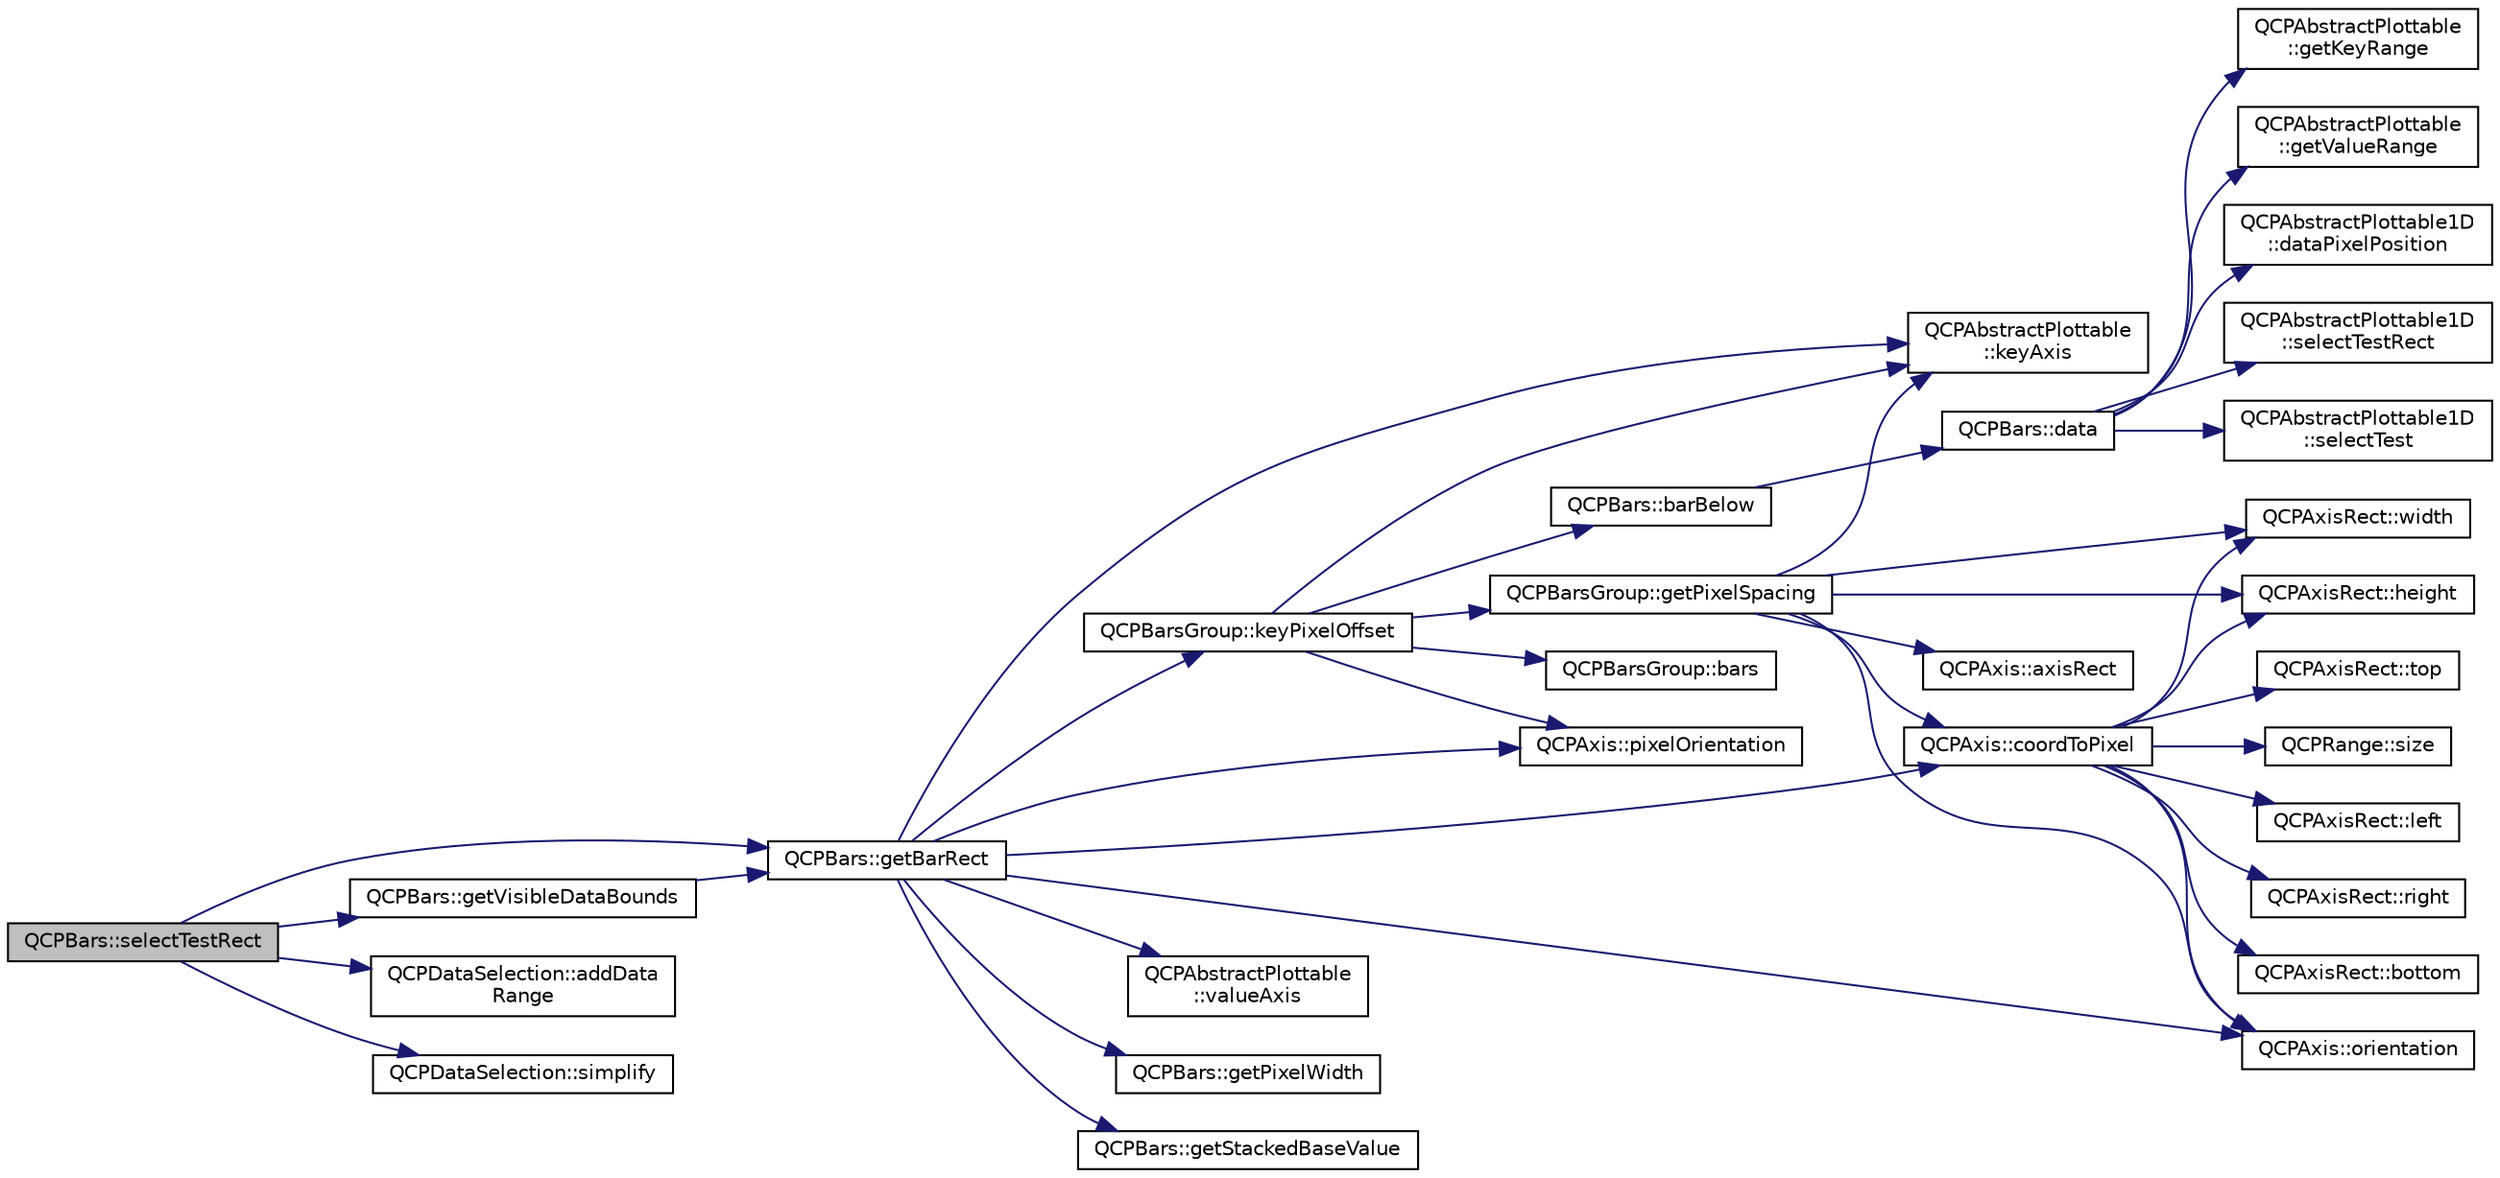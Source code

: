 digraph "QCPBars::selectTestRect"
{
  edge [fontname="Helvetica",fontsize="10",labelfontname="Helvetica",labelfontsize="10"];
  node [fontname="Helvetica",fontsize="10",shape=record];
  rankdir="LR";
  Node300 [label="QCPBars::selectTestRect",height=0.2,width=0.4,color="black", fillcolor="grey75", style="filled", fontcolor="black"];
  Node300 -> Node301 [color="midnightblue",fontsize="10",style="solid",fontname="Helvetica"];
  Node301 [label="QCPBars::getVisibleDataBounds",height=0.2,width=0.4,color="black", fillcolor="white", style="filled",URL="$class_q_c_p_bars.html#ac8b6b514a665a7bff4fb080413ba996a"];
  Node301 -> Node302 [color="midnightblue",fontsize="10",style="solid",fontname="Helvetica"];
  Node302 [label="QCPBars::getBarRect",height=0.2,width=0.4,color="black", fillcolor="white", style="filled",URL="$class_q_c_p_bars.html#a01b87e38e5d5089d214646d2af7896ea"];
  Node302 -> Node303 [color="midnightblue",fontsize="10",style="solid",fontname="Helvetica"];
  Node303 [label="QCPAbstractPlottable\l::keyAxis",height=0.2,width=0.4,color="black", fillcolor="white", style="filled",URL="$class_q_c_p_abstract_plottable.html#a2cdd6f0dd5e9a979037f86b4000d9cfe"];
  Node302 -> Node304 [color="midnightblue",fontsize="10",style="solid",fontname="Helvetica"];
  Node304 [label="QCPAbstractPlottable\l::valueAxis",height=0.2,width=0.4,color="black", fillcolor="white", style="filled",URL="$class_q_c_p_abstract_plottable.html#af47809a644a68ffd955fb30b01fb4f2f"];
  Node302 -> Node305 [color="midnightblue",fontsize="10",style="solid",fontname="Helvetica"];
  Node305 [label="QCPBars::getPixelWidth",height=0.2,width=0.4,color="black", fillcolor="white", style="filled",URL="$class_q_c_p_bars.html#ad87586cc5e9806740bc0e867667da409"];
  Node302 -> Node306 [color="midnightblue",fontsize="10",style="solid",fontname="Helvetica"];
  Node306 [label="QCPBars::getStackedBaseValue",height=0.2,width=0.4,color="black", fillcolor="white", style="filled",URL="$class_q_c_p_bars.html#a0ffd6e043876e13e89eaa54e9f8a04b9"];
  Node302 -> Node307 [color="midnightblue",fontsize="10",style="solid",fontname="Helvetica"];
  Node307 [label="QCPAxis::coordToPixel",height=0.2,width=0.4,color="black", fillcolor="white", style="filled",URL="$class_q_c_p_axis.html#af15d1b3a7f7e9b53d759d3ccff1fe4b4"];
  Node307 -> Node308 [color="midnightblue",fontsize="10",style="solid",fontname="Helvetica"];
  Node308 [label="QCPAxis::orientation",height=0.2,width=0.4,color="black", fillcolor="white", style="filled",URL="$class_q_c_p_axis.html#ab988ef4538e2655bb77bd138189cd42e"];
  Node307 -> Node309 [color="midnightblue",fontsize="10",style="solid",fontname="Helvetica"];
  Node309 [label="QCPRange::size",height=0.2,width=0.4,color="black", fillcolor="white", style="filled",URL="$class_q_c_p_range.html#a62326e7cc4316b96df6a60813230e63f"];
  Node307 -> Node310 [color="midnightblue",fontsize="10",style="solid",fontname="Helvetica"];
  Node310 [label="QCPAxisRect::width",height=0.2,width=0.4,color="black", fillcolor="white", style="filled",URL="$class_q_c_p_axis_rect.html#a204645398a4f9d0b0189385c7c2cfb91"];
  Node307 -> Node311 [color="midnightblue",fontsize="10",style="solid",fontname="Helvetica"];
  Node311 [label="QCPAxisRect::left",height=0.2,width=0.4,color="black", fillcolor="white", style="filled",URL="$class_q_c_p_axis_rect.html#afb4a3de02046b20b9310bdb8fca781c3"];
  Node307 -> Node312 [color="midnightblue",fontsize="10",style="solid",fontname="Helvetica"];
  Node312 [label="QCPAxisRect::right",height=0.2,width=0.4,color="black", fillcolor="white", style="filled",URL="$class_q_c_p_axis_rect.html#a3f819d4a1b2193723d1fdafc573eea10"];
  Node307 -> Node313 [color="midnightblue",fontsize="10",style="solid",fontname="Helvetica"];
  Node313 [label="QCPAxisRect::bottom",height=0.2,width=0.4,color="black", fillcolor="white", style="filled",URL="$class_q_c_p_axis_rect.html#acefdf1abaa8a8ab681e906cc2be9581e"];
  Node307 -> Node314 [color="midnightblue",fontsize="10",style="solid",fontname="Helvetica"];
  Node314 [label="QCPAxisRect::height",height=0.2,width=0.4,color="black", fillcolor="white", style="filled",URL="$class_q_c_p_axis_rect.html#acc4377809e79d9a089ab790f39429b0d"];
  Node307 -> Node315 [color="midnightblue",fontsize="10",style="solid",fontname="Helvetica"];
  Node315 [label="QCPAxisRect::top",height=0.2,width=0.4,color="black", fillcolor="white", style="filled",URL="$class_q_c_p_axis_rect.html#a45dbad181cbb9f09d068dbb76c817c95"];
  Node302 -> Node316 [color="midnightblue",fontsize="10",style="solid",fontname="Helvetica"];
  Node316 [label="QCPBarsGroup::keyPixelOffset",height=0.2,width=0.4,color="black", fillcolor="white", style="filled",URL="$class_q_c_p_bars_group.html#a8e2ca6002e7bab49670144d048a2bcc9"];
  Node316 -> Node317 [color="midnightblue",fontsize="10",style="solid",fontname="Helvetica"];
  Node317 [label="QCPBars::barBelow",height=0.2,width=0.4,color="black", fillcolor="white", style="filled",URL="$class_q_c_p_bars.html#a1b58664864b141f45e02044a855b3213"];
  Node317 -> Node318 [color="midnightblue",fontsize="10",style="solid",fontname="Helvetica"];
  Node318 [label="QCPBars::data",height=0.2,width=0.4,color="black", fillcolor="white", style="filled",URL="$class_q_c_p_bars.html#a7e373a534d82e18ed27b3fafd1f08fae"];
  Node318 -> Node319 [color="midnightblue",fontsize="10",style="solid",fontname="Helvetica"];
  Node319 [label="QCPAbstractPlottable1D\l::selectTestRect",height=0.2,width=0.4,color="black", fillcolor="white", style="filled",URL="$class_q_c_p_abstract_plottable1_d.html#a22377bf6e57ab7eedbc9e489250c6ded"];
  Node318 -> Node320 [color="midnightblue",fontsize="10",style="solid",fontname="Helvetica"];
  Node320 [label="QCPAbstractPlottable1D\l::selectTest",height=0.2,width=0.4,color="black", fillcolor="white", style="filled",URL="$class_q_c_p_abstract_plottable1_d.html#a4611b43bcb6441b2154eb4f4e0a33db2"];
  Node318 -> Node321 [color="midnightblue",fontsize="10",style="solid",fontname="Helvetica"];
  Node321 [label="QCPAbstractPlottable\l::getKeyRange",height=0.2,width=0.4,color="black", fillcolor="white", style="filled",URL="$class_q_c_p_abstract_plottable.html#a4da16d3cd4b509e1104a9b0275623c96"];
  Node318 -> Node322 [color="midnightblue",fontsize="10",style="solid",fontname="Helvetica"];
  Node322 [label="QCPAbstractPlottable\l::getValueRange",height=0.2,width=0.4,color="black", fillcolor="white", style="filled",URL="$class_q_c_p_abstract_plottable.html#a4de773988b21ed090fddd27c6a3a3dcb"];
  Node318 -> Node323 [color="midnightblue",fontsize="10",style="solid",fontname="Helvetica"];
  Node323 [label="QCPAbstractPlottable1D\l::dataPixelPosition",height=0.2,width=0.4,color="black", fillcolor="white", style="filled",URL="$class_q_c_p_abstract_plottable1_d.html#a6ca0699a6af5f25a7565de7c50ce13b2"];
  Node316 -> Node324 [color="midnightblue",fontsize="10",style="solid",fontname="Helvetica"];
  Node324 [label="QCPBarsGroup::bars",height=0.2,width=0.4,color="black", fillcolor="white", style="filled",URL="$class_q_c_p_bars_group.html#a6e4f4e86abbec6a9342f204ef82abef8"];
  Node316 -> Node325 [color="midnightblue",fontsize="10",style="solid",fontname="Helvetica"];
  Node325 [label="QCPBarsGroup::getPixelSpacing",height=0.2,width=0.4,color="black", fillcolor="white", style="filled",URL="$class_q_c_p_bars_group.html#a0beccd41bc3841a4c5b284823bc7d2de"];
  Node325 -> Node303 [color="midnightblue",fontsize="10",style="solid",fontname="Helvetica"];
  Node325 -> Node308 [color="midnightblue",fontsize="10",style="solid",fontname="Helvetica"];
  Node325 -> Node326 [color="midnightblue",fontsize="10",style="solid",fontname="Helvetica"];
  Node326 [label="QCPAxis::axisRect",height=0.2,width=0.4,color="black", fillcolor="white", style="filled",URL="$class_q_c_p_axis.html#afc94bcfdf8adfe8e01013f13bdf159a2"];
  Node325 -> Node310 [color="midnightblue",fontsize="10",style="solid",fontname="Helvetica"];
  Node325 -> Node314 [color="midnightblue",fontsize="10",style="solid",fontname="Helvetica"];
  Node325 -> Node307 [color="midnightblue",fontsize="10",style="solid",fontname="Helvetica"];
  Node316 -> Node303 [color="midnightblue",fontsize="10",style="solid",fontname="Helvetica"];
  Node316 -> Node327 [color="midnightblue",fontsize="10",style="solid",fontname="Helvetica"];
  Node327 [label="QCPAxis::pixelOrientation",height=0.2,width=0.4,color="black", fillcolor="white", style="filled",URL="$class_q_c_p_axis.html#a45c45bed7e5666683b8d56afa66fa51f"];
  Node302 -> Node327 [color="midnightblue",fontsize="10",style="solid",fontname="Helvetica"];
  Node302 -> Node308 [color="midnightblue",fontsize="10",style="solid",fontname="Helvetica"];
  Node300 -> Node302 [color="midnightblue",fontsize="10",style="solid",fontname="Helvetica"];
  Node300 -> Node328 [color="midnightblue",fontsize="10",style="solid",fontname="Helvetica"];
  Node328 [label="QCPDataSelection::addData\lRange",height=0.2,width=0.4,color="black", fillcolor="white", style="filled",URL="$class_q_c_p_data_selection.html#a46740c5aa7b80ae9b2abf6985d61b74f"];
  Node300 -> Node329 [color="midnightblue",fontsize="10",style="solid",fontname="Helvetica"];
  Node329 [label="QCPDataSelection::simplify",height=0.2,width=0.4,color="black", fillcolor="white", style="filled",URL="$class_q_c_p_data_selection.html#a4a2fbad1a6e4d1dd26fdfdf88956f2a4"];
}
